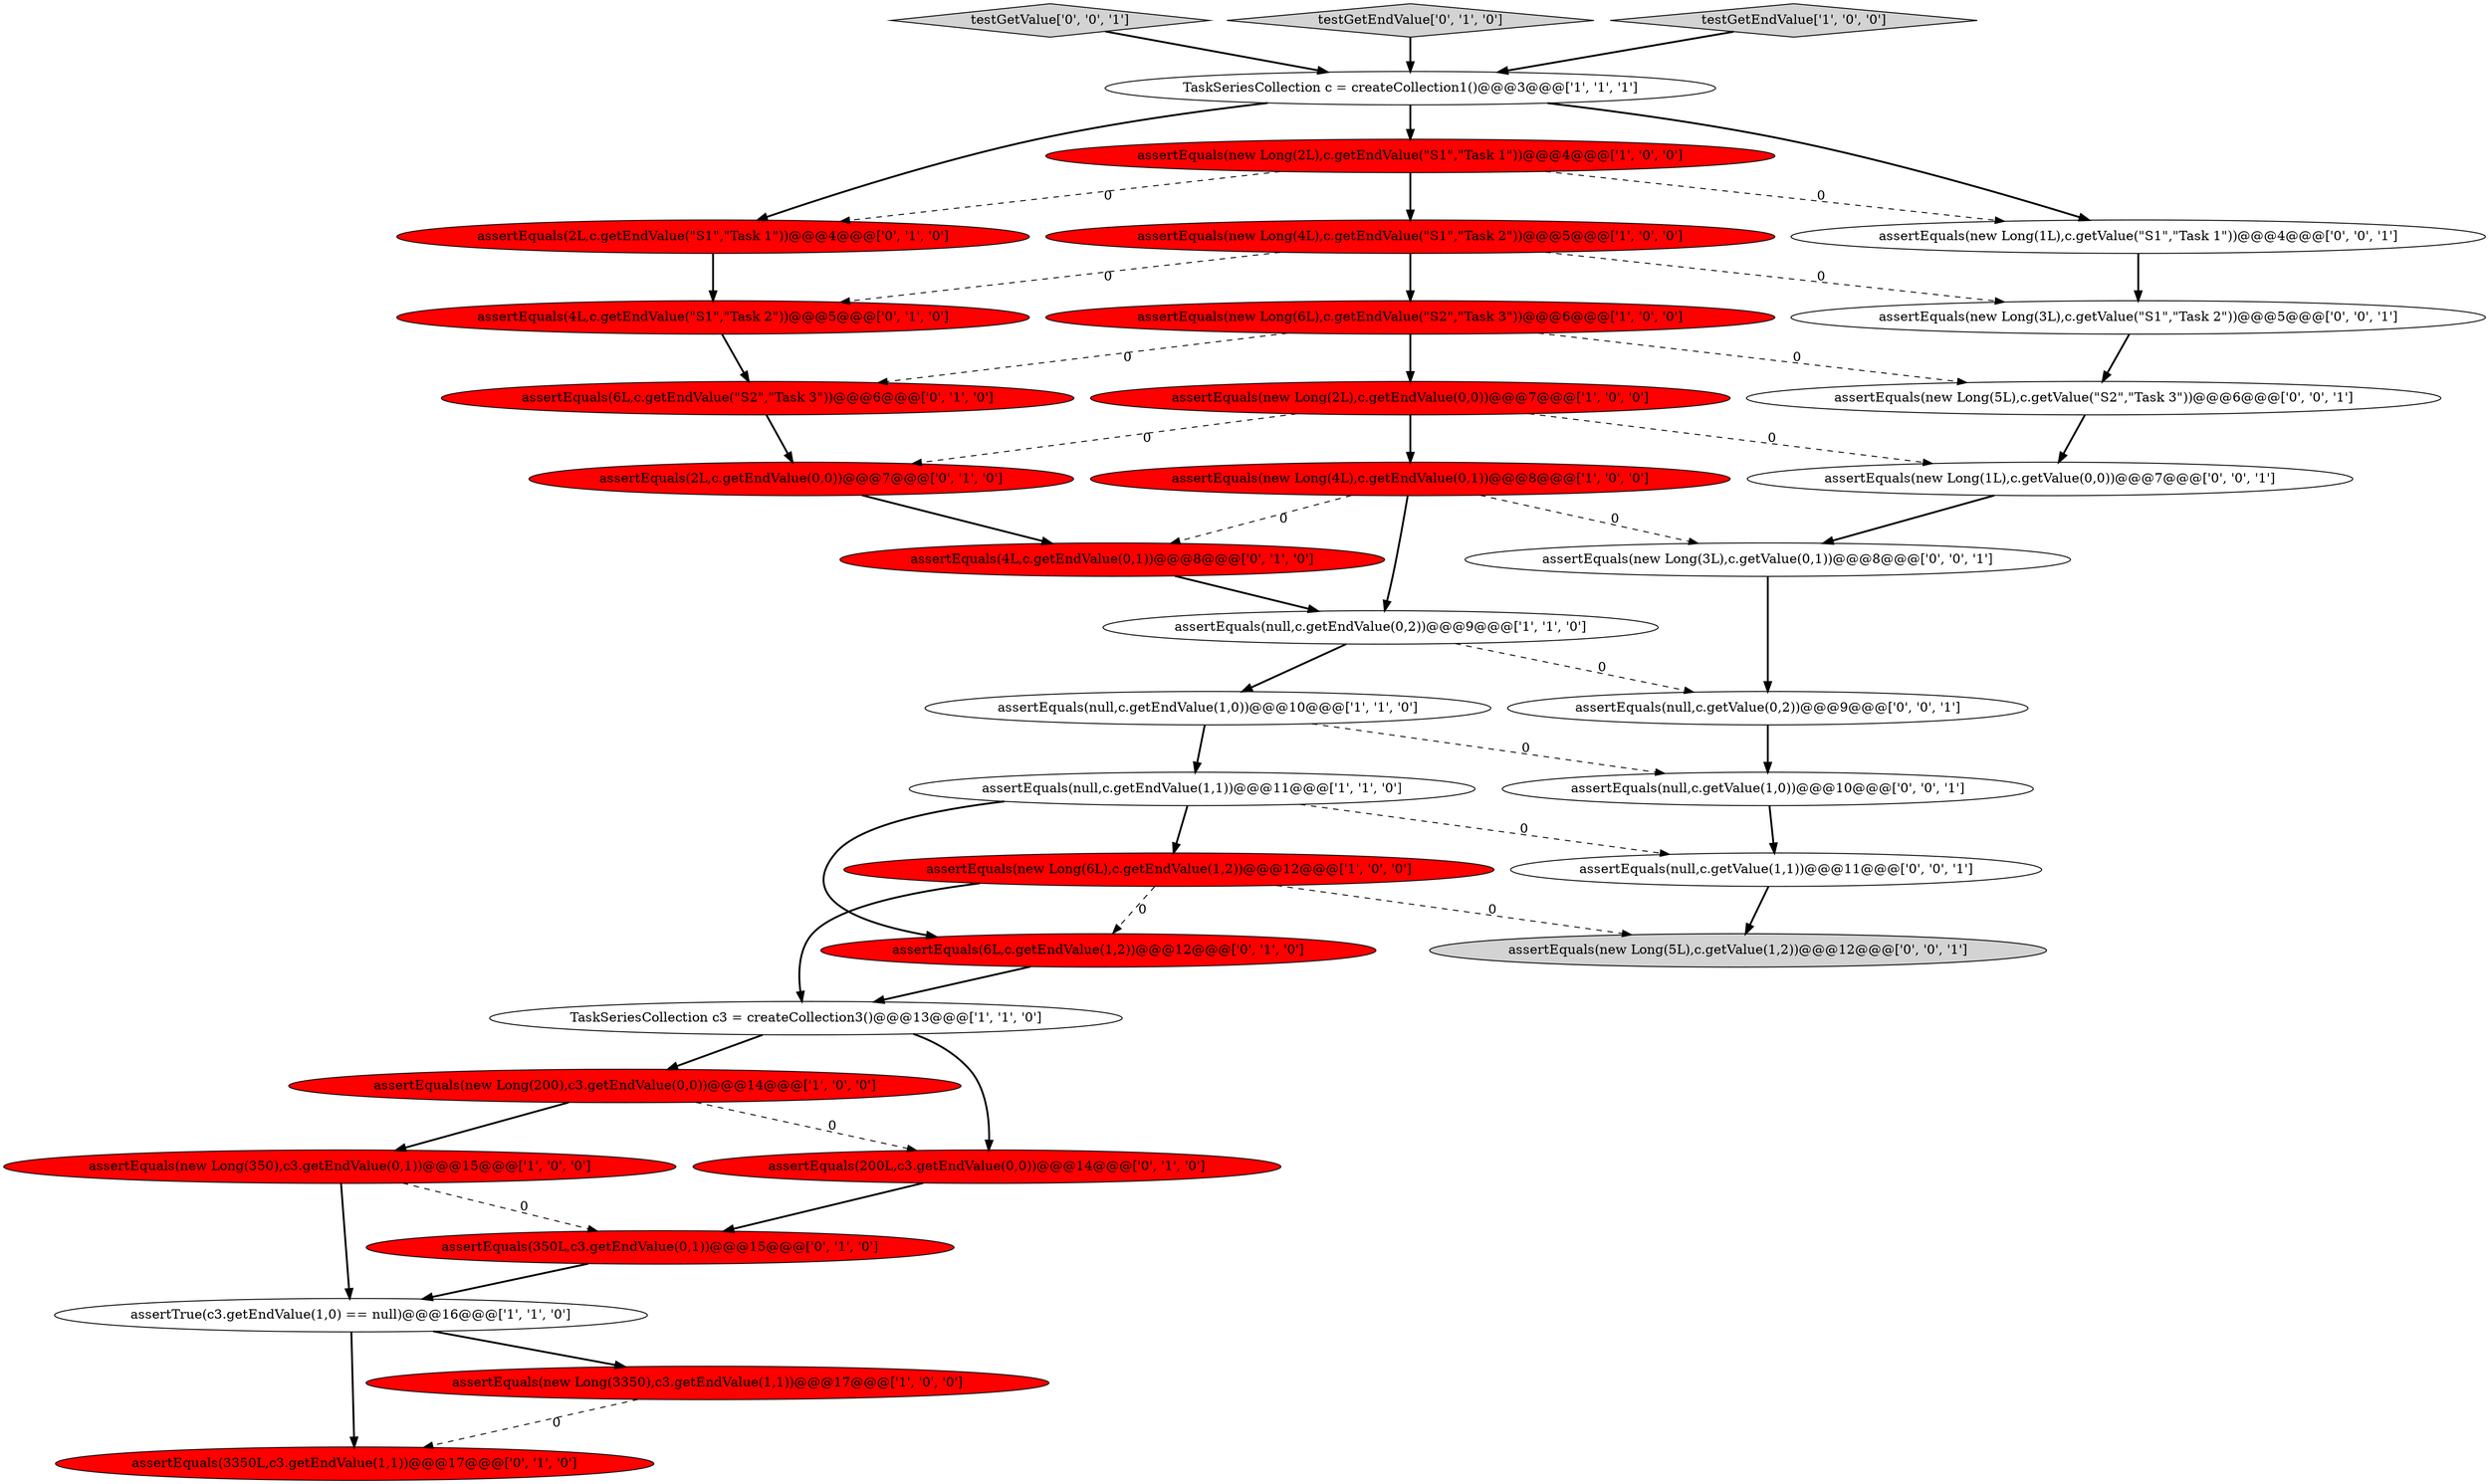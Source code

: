 digraph {
4 [style = filled, label = "assertEquals(new Long(4L),c.getEndValue(0,1))@@@8@@@['1', '0', '0']", fillcolor = red, shape = ellipse image = "AAA1AAABBB1BBB"];
15 [style = filled, label = "assertTrue(c3.getEndValue(1,0) == null)@@@16@@@['1', '1', '0']", fillcolor = white, shape = ellipse image = "AAA0AAABBB1BBB"];
31 [style = filled, label = "assertEquals(new Long(5L),c.getValue(1,2))@@@12@@@['0', '0', '1']", fillcolor = lightgray, shape = ellipse image = "AAA0AAABBB3BBB"];
29 [style = filled, label = "assertEquals(new Long(3L),c.getValue(\"S1\",\"Task 2\"))@@@5@@@['0', '0', '1']", fillcolor = white, shape = ellipse image = "AAA0AAABBB3BBB"];
30 [style = filled, label = "assertEquals(new Long(3L),c.getValue(0,1))@@@8@@@['0', '0', '1']", fillcolor = white, shape = ellipse image = "AAA0AAABBB3BBB"];
6 [style = filled, label = "TaskSeriesCollection c3 = createCollection3()@@@13@@@['1', '1', '0']", fillcolor = white, shape = ellipse image = "AAA0AAABBB1BBB"];
32 [style = filled, label = "assertEquals(null,c.getValue(0,2))@@@9@@@['0', '0', '1']", fillcolor = white, shape = ellipse image = "AAA0AAABBB3BBB"];
2 [style = filled, label = "assertEquals(new Long(2L),c.getEndValue(\"S1\",\"Task 1\"))@@@4@@@['1', '0', '0']", fillcolor = red, shape = ellipse image = "AAA1AAABBB1BBB"];
22 [style = filled, label = "assertEquals(4L,c.getEndValue(\"S1\",\"Task 2\"))@@@5@@@['0', '1', '0']", fillcolor = red, shape = ellipse image = "AAA1AAABBB2BBB"];
10 [style = filled, label = "assertEquals(new Long(350),c3.getEndValue(0,1))@@@15@@@['1', '0', '0']", fillcolor = red, shape = ellipse image = "AAA1AAABBB1BBB"];
33 [style = filled, label = "testGetValue['0', '0', '1']", fillcolor = lightgray, shape = diamond image = "AAA0AAABBB3BBB"];
12 [style = filled, label = "TaskSeriesCollection c = createCollection1()@@@3@@@['1', '1', '1']", fillcolor = white, shape = ellipse image = "AAA0AAABBB1BBB"];
18 [style = filled, label = "assertEquals(350L,c3.getEndValue(0,1))@@@15@@@['0', '1', '0']", fillcolor = red, shape = ellipse image = "AAA1AAABBB2BBB"];
13 [style = filled, label = "assertEquals(new Long(3350),c3.getEndValue(1,1))@@@17@@@['1', '0', '0']", fillcolor = red, shape = ellipse image = "AAA1AAABBB1BBB"];
3 [style = filled, label = "assertEquals(new Long(4L),c.getEndValue(\"S1\",\"Task 2\"))@@@5@@@['1', '0', '0']", fillcolor = red, shape = ellipse image = "AAA1AAABBB1BBB"];
7 [style = filled, label = "assertEquals(new Long(2L),c.getEndValue(0,0))@@@7@@@['1', '0', '0']", fillcolor = red, shape = ellipse image = "AAA1AAABBB1BBB"];
24 [style = filled, label = "assertEquals(3350L,c3.getEndValue(1,1))@@@17@@@['0', '1', '0']", fillcolor = red, shape = ellipse image = "AAA1AAABBB2BBB"];
0 [style = filled, label = "assertEquals(null,c.getEndValue(1,0))@@@10@@@['1', '1', '0']", fillcolor = white, shape = ellipse image = "AAA0AAABBB1BBB"];
28 [style = filled, label = "assertEquals(new Long(5L),c.getValue(\"S2\",\"Task 3\"))@@@6@@@['0', '0', '1']", fillcolor = white, shape = ellipse image = "AAA0AAABBB3BBB"];
35 [style = filled, label = "assertEquals(null,c.getValue(1,1))@@@11@@@['0', '0', '1']", fillcolor = white, shape = ellipse image = "AAA0AAABBB3BBB"];
19 [style = filled, label = "testGetEndValue['0', '1', '0']", fillcolor = lightgray, shape = diamond image = "AAA0AAABBB2BBB"];
14 [style = filled, label = "assertEquals(null,c.getEndValue(0,2))@@@9@@@['1', '1', '0']", fillcolor = white, shape = ellipse image = "AAA0AAABBB1BBB"];
25 [style = filled, label = "assertEquals(2L,c.getEndValue(0,0))@@@7@@@['0', '1', '0']", fillcolor = red, shape = ellipse image = "AAA1AAABBB2BBB"];
1 [style = filled, label = "assertEquals(new Long(6L),c.getEndValue(1,2))@@@12@@@['1', '0', '0']", fillcolor = red, shape = ellipse image = "AAA1AAABBB1BBB"];
16 [style = filled, label = "assertEquals(2L,c.getEndValue(\"S1\",\"Task 1\"))@@@4@@@['0', '1', '0']", fillcolor = red, shape = ellipse image = "AAA1AAABBB2BBB"];
23 [style = filled, label = "assertEquals(6L,c.getEndValue(1,2))@@@12@@@['0', '1', '0']", fillcolor = red, shape = ellipse image = "AAA1AAABBB2BBB"];
5 [style = filled, label = "assertEquals(new Long(6L),c.getEndValue(\"S2\",\"Task 3\"))@@@6@@@['1', '0', '0']", fillcolor = red, shape = ellipse image = "AAA1AAABBB1BBB"];
20 [style = filled, label = "assertEquals(4L,c.getEndValue(0,1))@@@8@@@['0', '1', '0']", fillcolor = red, shape = ellipse image = "AAA1AAABBB2BBB"];
21 [style = filled, label = "assertEquals(6L,c.getEndValue(\"S2\",\"Task 3\"))@@@6@@@['0', '1', '0']", fillcolor = red, shape = ellipse image = "AAA1AAABBB2BBB"];
27 [style = filled, label = "assertEquals(new Long(1L),c.getValue(\"S1\",\"Task 1\"))@@@4@@@['0', '0', '1']", fillcolor = white, shape = ellipse image = "AAA0AAABBB3BBB"];
11 [style = filled, label = "testGetEndValue['1', '0', '0']", fillcolor = lightgray, shape = diamond image = "AAA0AAABBB1BBB"];
8 [style = filled, label = "assertEquals(null,c.getEndValue(1,1))@@@11@@@['1', '1', '0']", fillcolor = white, shape = ellipse image = "AAA0AAABBB1BBB"];
26 [style = filled, label = "assertEquals(new Long(1L),c.getValue(0,0))@@@7@@@['0', '0', '1']", fillcolor = white, shape = ellipse image = "AAA0AAABBB3BBB"];
9 [style = filled, label = "assertEquals(new Long(200),c3.getEndValue(0,0))@@@14@@@['1', '0', '0']", fillcolor = red, shape = ellipse image = "AAA1AAABBB1BBB"];
34 [style = filled, label = "assertEquals(null,c.getValue(1,0))@@@10@@@['0', '0', '1']", fillcolor = white, shape = ellipse image = "AAA0AAABBB3BBB"];
17 [style = filled, label = "assertEquals(200L,c3.getEndValue(0,0))@@@14@@@['0', '1', '0']", fillcolor = red, shape = ellipse image = "AAA1AAABBB2BBB"];
3->29 [style = dashed, label="0"];
6->17 [style = bold, label=""];
35->31 [style = bold, label=""];
4->14 [style = bold, label=""];
15->13 [style = bold, label=""];
10->15 [style = bold, label=""];
8->23 [style = bold, label=""];
19->12 [style = bold, label=""];
1->31 [style = dashed, label="0"];
2->3 [style = bold, label=""];
8->35 [style = dashed, label="0"];
18->15 [style = bold, label=""];
2->27 [style = dashed, label="0"];
22->21 [style = bold, label=""];
4->30 [style = dashed, label="0"];
28->26 [style = bold, label=""];
30->32 [style = bold, label=""];
11->12 [style = bold, label=""];
20->14 [style = bold, label=""];
12->16 [style = bold, label=""];
32->34 [style = bold, label=""];
7->4 [style = bold, label=""];
9->10 [style = bold, label=""];
21->25 [style = bold, label=""];
33->12 [style = bold, label=""];
16->22 [style = bold, label=""];
3->22 [style = dashed, label="0"];
10->18 [style = dashed, label="0"];
26->30 [style = bold, label=""];
29->28 [style = bold, label=""];
8->1 [style = bold, label=""];
12->2 [style = bold, label=""];
3->5 [style = bold, label=""];
25->20 [style = bold, label=""];
1->6 [style = bold, label=""];
13->24 [style = dashed, label="0"];
5->28 [style = dashed, label="0"];
14->32 [style = dashed, label="0"];
14->0 [style = bold, label=""];
4->20 [style = dashed, label="0"];
2->16 [style = dashed, label="0"];
23->6 [style = bold, label=""];
15->24 [style = bold, label=""];
9->17 [style = dashed, label="0"];
0->8 [style = bold, label=""];
7->25 [style = dashed, label="0"];
5->21 [style = dashed, label="0"];
0->34 [style = dashed, label="0"];
5->7 [style = bold, label=""];
34->35 [style = bold, label=""];
27->29 [style = bold, label=""];
6->9 [style = bold, label=""];
7->26 [style = dashed, label="0"];
1->23 [style = dashed, label="0"];
12->27 [style = bold, label=""];
17->18 [style = bold, label=""];
}
